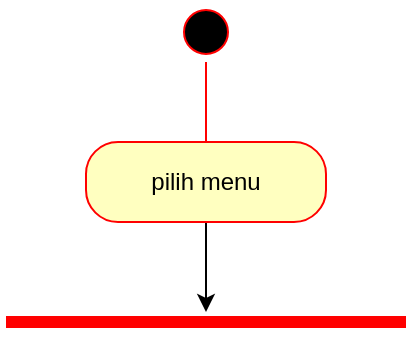 <mxfile version="22.1.7" type="github">
  <diagram name="Page-1" id="8fGttMPrjWgMjmKSddIA">
    <mxGraphModel dx="872" dy="447" grid="1" gridSize="10" guides="1" tooltips="1" connect="1" arrows="1" fold="1" page="1" pageScale="1" pageWidth="850" pageHeight="1100" math="0" shadow="0">
      <root>
        <mxCell id="0" />
        <mxCell id="1" parent="0" />
        <mxCell id="LtGxz1K_oWPWRsLhhjqw-1" value="" style="ellipse;html=1;shape=startState;fillColor=#000000;strokeColor=#ff0000;" vertex="1" parent="1">
          <mxGeometry x="410" y="190" width="30" height="30" as="geometry" />
        </mxCell>
        <mxCell id="LtGxz1K_oWPWRsLhhjqw-2" value="" style="edgeStyle=orthogonalEdgeStyle;html=1;verticalAlign=bottom;endArrow=open;endSize=8;strokeColor=#ff0000;rounded=0;" edge="1" source="LtGxz1K_oWPWRsLhhjqw-1" parent="1">
          <mxGeometry relative="1" as="geometry">
            <mxPoint x="425" y="280" as="targetPoint" />
          </mxGeometry>
        </mxCell>
        <mxCell id="LtGxz1K_oWPWRsLhhjqw-8" value="" style="edgeStyle=orthogonalEdgeStyle;rounded=0;orthogonalLoop=1;jettySize=auto;html=1;" edge="1" parent="1" source="LtGxz1K_oWPWRsLhhjqw-3" target="LtGxz1K_oWPWRsLhhjqw-5">
          <mxGeometry relative="1" as="geometry" />
        </mxCell>
        <mxCell id="LtGxz1K_oWPWRsLhhjqw-3" value="pilih menu" style="rounded=1;whiteSpace=wrap;html=1;arcSize=40;fontColor=#000000;fillColor=#ffffc0;strokeColor=#ff0000;" vertex="1" parent="1">
          <mxGeometry x="365" y="260" width="120" height="40" as="geometry" />
        </mxCell>
        <mxCell id="LtGxz1K_oWPWRsLhhjqw-5" value="" style="shape=line;html=1;strokeWidth=6;strokeColor=#ff0000;" vertex="1" parent="1">
          <mxGeometry x="325" y="345" width="200" height="10" as="geometry" />
        </mxCell>
      </root>
    </mxGraphModel>
  </diagram>
</mxfile>
